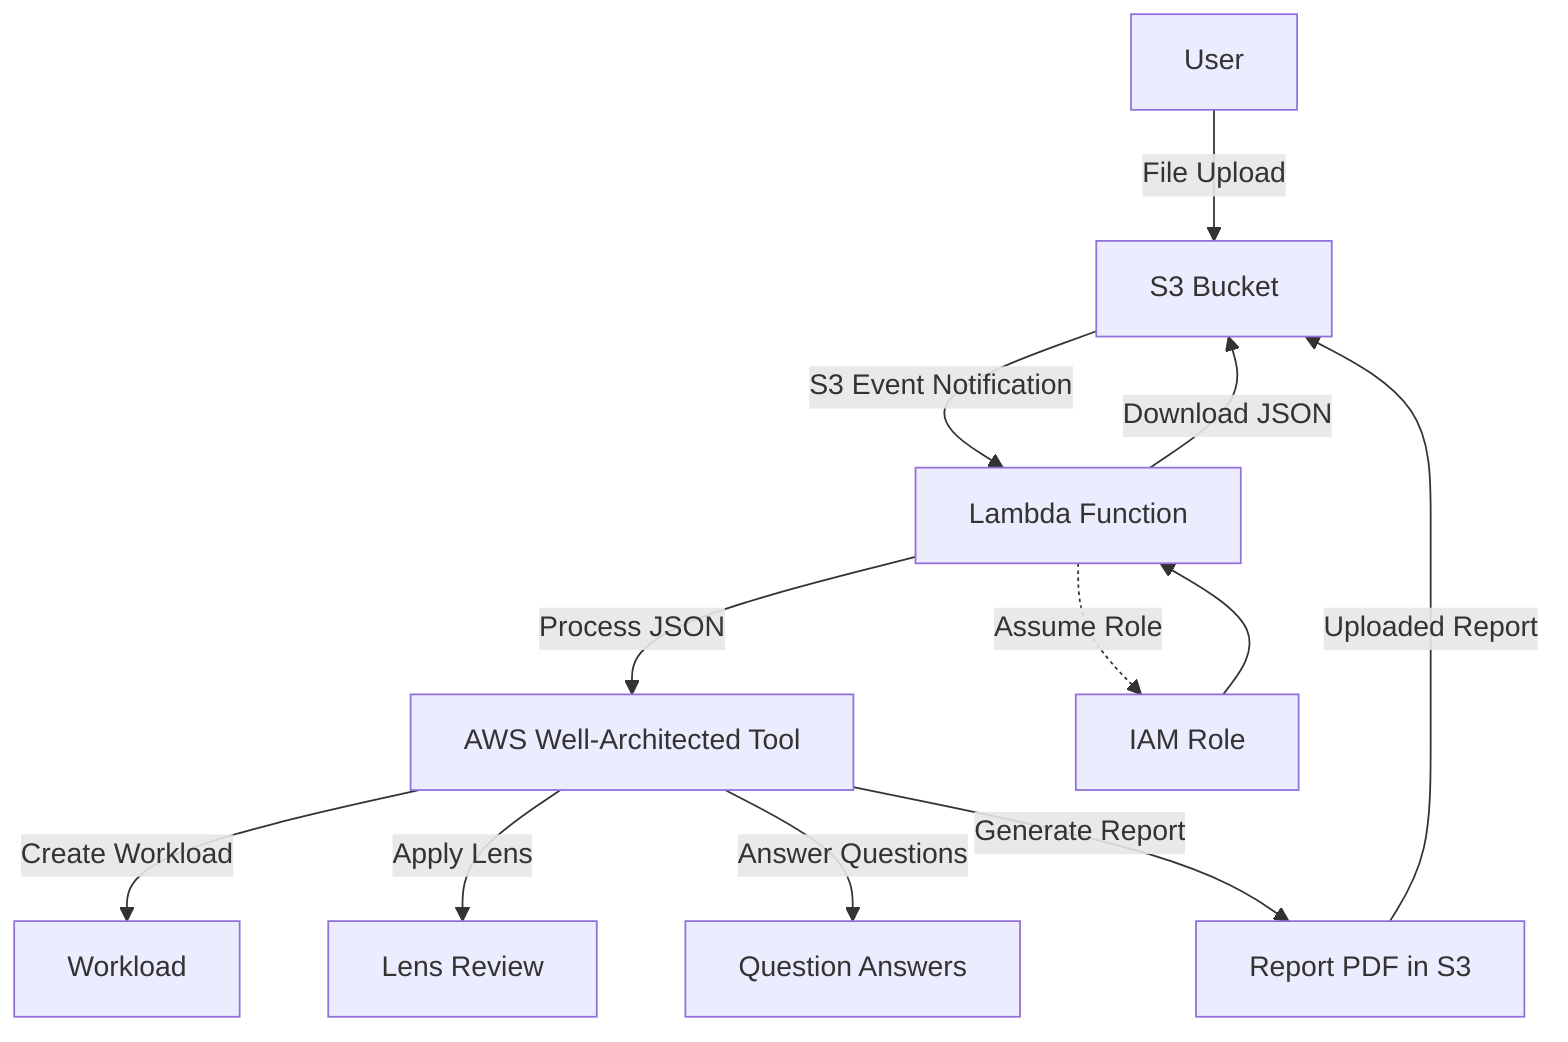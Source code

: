 graph TD;
    A[S3 Bucket] -->|S3 Event Notification| B[Lambda Function];
    B -->|Process JSON| C[AWS Well-Architected Tool];
    B -->|Download JSON| A;
    B -.->|Assume Role| D[IAM Role];
    D --> B;
    X[User] --> |File Upload| A[S3 Bucket];
    C -->|Create Workload| E[Workload];
    C -->|Apply Lens| F[Lens Review];
    C -->|Answer Questions| G[Question Answers];
    C -->|Generate Report| H[Report PDF in S3];
    H -->|Uploaded Report| A;
